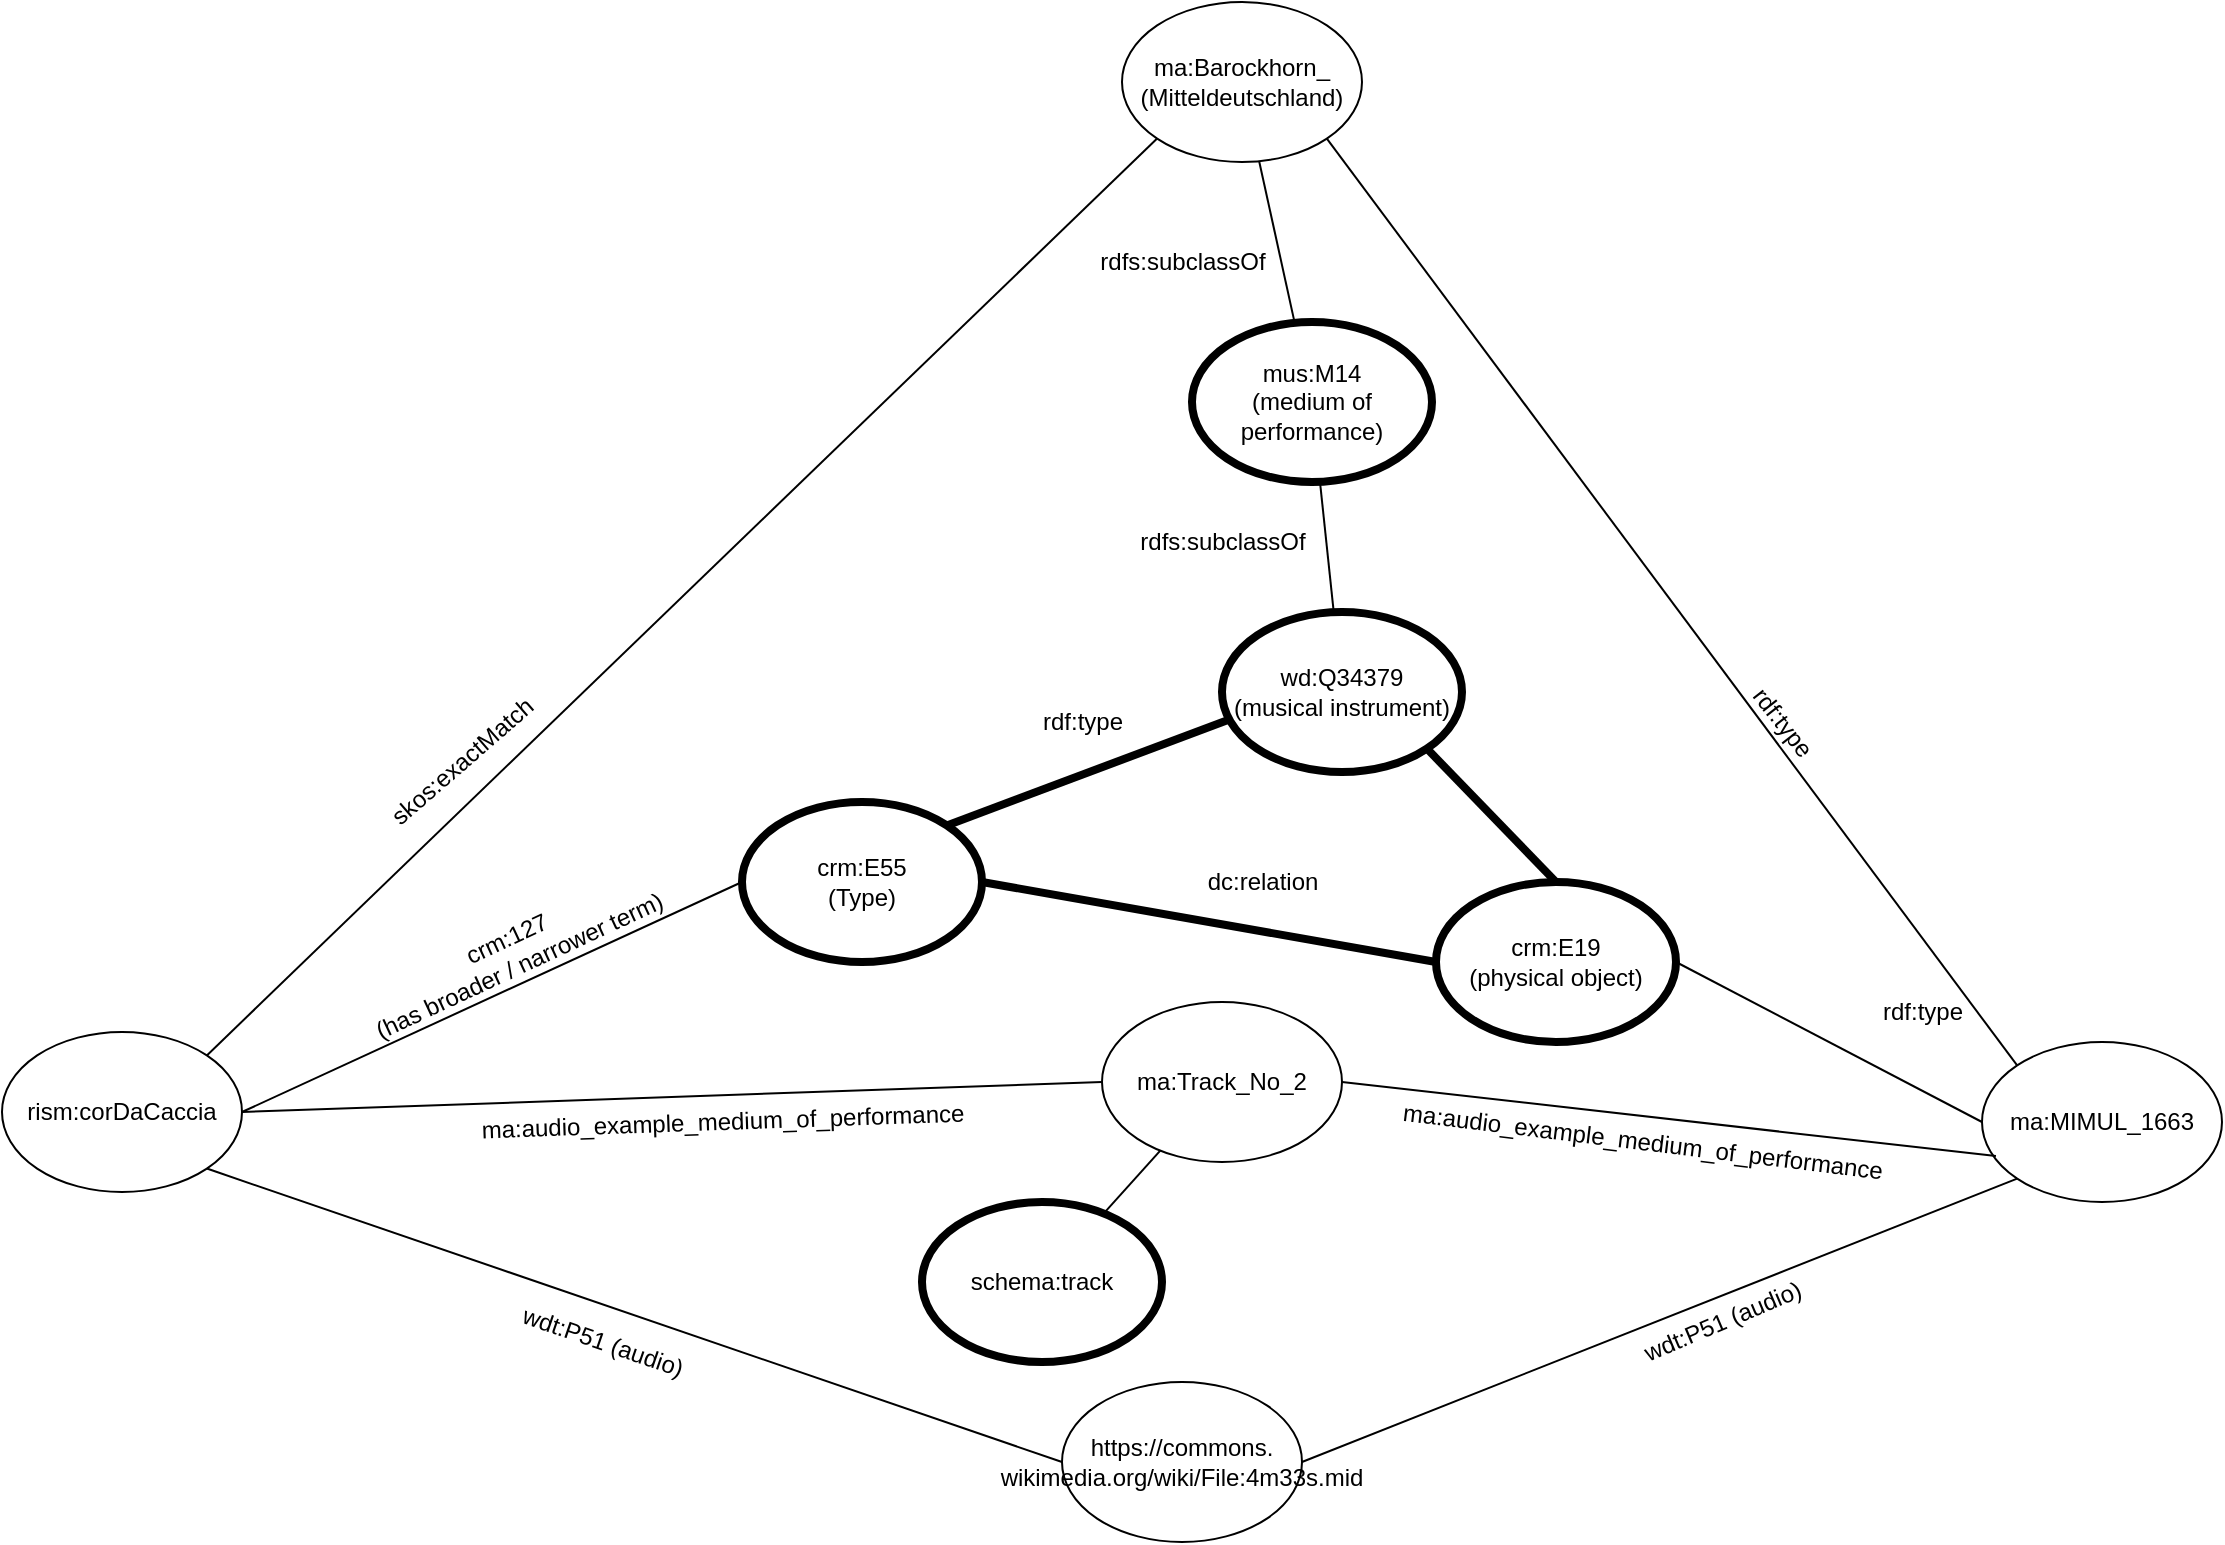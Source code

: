 <mxfile version="13.1.12" type="device"><diagram id="rZ2PwEW_QNEFfJLF4zQg" name="Page-1"><mxGraphModel dx="1773" dy="628" grid="1" gridSize="10" guides="1" tooltips="1" connect="1" arrows="1" fold="1" page="1" pageScale="1" pageWidth="827" pageHeight="1169" math="0" shadow="0"><root><mxCell id="0"/><mxCell id="1" parent="0"/><mxCell id="ipnYYao-t9TJA6yGNGF8-28" style="edgeStyle=none;rounded=0;orthogonalLoop=1;jettySize=auto;html=1;exitX=1;exitY=0;exitDx=0;exitDy=0;entryX=0;entryY=1;entryDx=0;entryDy=0;endArrow=none;endFill=0;" parent="1" source="ipnYYao-t9TJA6yGNGF8-29" target="ipnYYao-t9TJA6yGNGF8-30" edge="1"><mxGeometry relative="1" as="geometry"/></mxCell><mxCell id="7H9MMEaGwzglV8xxlmu9-6" style="edgeStyle=none;rounded=0;orthogonalLoop=1;jettySize=auto;html=1;exitX=1;exitY=0.5;exitDx=0;exitDy=0;entryX=0;entryY=0.5;entryDx=0;entryDy=0;endArrow=none;endFill=0;" edge="1" parent="1" source="ipnYYao-t9TJA6yGNGF8-29" target="7H9MMEaGwzglV8xxlmu9-4"><mxGeometry relative="1" as="geometry"/></mxCell><mxCell id="7H9MMEaGwzglV8xxlmu9-10" style="edgeStyle=none;rounded=0;orthogonalLoop=1;jettySize=auto;html=1;exitX=1;exitY=1;exitDx=0;exitDy=0;entryX=0;entryY=0.5;entryDx=0;entryDy=0;endArrow=none;endFill=0;" edge="1" parent="1" source="ipnYYao-t9TJA6yGNGF8-29" target="7H9MMEaGwzglV8xxlmu9-9"><mxGeometry relative="1" as="geometry"/></mxCell><mxCell id="ipnYYao-t9TJA6yGNGF8-29" value="rism:corDaCaccia" style="ellipse;whiteSpace=wrap;html=1;strokeWidth=1;" parent="1" vertex="1"><mxGeometry x="-10" y="795" width="120" height="80" as="geometry"/></mxCell><mxCell id="ipnYYao-t9TJA6yGNGF8-57" style="edgeStyle=none;rounded=0;orthogonalLoop=1;jettySize=auto;html=1;exitX=1;exitY=1;exitDx=0;exitDy=0;entryX=0;entryY=0;entryDx=0;entryDy=0;endArrow=none;endFill=0;" parent="1" source="ipnYYao-t9TJA6yGNGF8-30" target="_EseaCE7pfvpWXceeyWg-36" edge="1"><mxGeometry relative="1" as="geometry"/></mxCell><mxCell id="qaXrOrbWDvaC4yQ7PtSV-3" value="" style="edgeStyle=none;rounded=0;orthogonalLoop=1;jettySize=auto;html=1;endArrow=none;endFill=0;strokeWidth=1;" parent="1" source="ipnYYao-t9TJA6yGNGF8-30" target="qaXrOrbWDvaC4yQ7PtSV-2" edge="1"><mxGeometry relative="1" as="geometry"/></mxCell><mxCell id="ipnYYao-t9TJA6yGNGF8-30" value="ma:Barockhorn_&lt;br&gt;(Mitteldeutschland)" style="ellipse;whiteSpace=wrap;html=1;strokeWidth=1;" parent="1" vertex="1"><mxGeometry x="550" y="280" width="120" height="80" as="geometry"/></mxCell><mxCell id="7H9MMEaGwzglV8xxlmu9-1" value="" style="rounded=0;orthogonalLoop=1;jettySize=auto;html=1;endArrow=none;endFill=0;" edge="1" parent="1" source="qaXrOrbWDvaC4yQ7PtSV-2" target="_EseaCE7pfvpWXceeyWg-38"><mxGeometry relative="1" as="geometry"/></mxCell><mxCell id="qaXrOrbWDvaC4yQ7PtSV-2" value="mus:M14&lt;br&gt;(medium of performance)" style="ellipse;whiteSpace=wrap;html=1;strokeWidth=4;" parent="1" vertex="1"><mxGeometry x="585" y="440" width="120" height="80" as="geometry"/></mxCell><mxCell id="_EseaCE7pfvpWXceeyWg-37" style="rounded=0;orthogonalLoop=1;jettySize=auto;html=1;exitX=1;exitY=0.5;exitDx=0;exitDy=0;entryX=0;entryY=0.5;entryDx=0;entryDy=0;endArrow=none;endFill=0;strokeWidth=1;" parent="1" source="ipnYYao-t9TJA6yGNGF8-56" target="_EseaCE7pfvpWXceeyWg-36" edge="1"><mxGeometry relative="1" as="geometry"/></mxCell><mxCell id="ipnYYao-t9TJA6yGNGF8-56" value="crm:E19&lt;br&gt;(physical object)" style="ellipse;whiteSpace=wrap;html=1;strokeWidth=4;" parent="1" vertex="1"><mxGeometry x="707" y="720" width="120" height="80" as="geometry"/></mxCell><mxCell id="_EseaCE7pfvpWXceeyWg-1" value="skos:exactMatch" style="text;html=1;align=center;verticalAlign=middle;resizable=0;points=[];autosize=1;rotation=319;" parent="1" vertex="1"><mxGeometry x="170" y="650" width="100" height="20" as="geometry"/></mxCell><mxCell id="_EseaCE7pfvpWXceeyWg-2" value="rdf:type" style="text;html=1;align=center;verticalAlign=middle;resizable=0;points=[];autosize=1;rotation=52;" parent="1" vertex="1"><mxGeometry x="850" y="630" width="60" height="20" as="geometry"/></mxCell><mxCell id="_EseaCE7pfvpWXceeyWg-6" style="rounded=0;orthogonalLoop=1;jettySize=auto;html=1;exitX=0;exitY=0.5;exitDx=0;exitDy=0;entryX=1;entryY=0.5;entryDx=0;entryDy=0;endArrow=none;endFill=0;strokeWidth=1;" parent="1" source="_EseaCE7pfvpWXceeyWg-3" target="ipnYYao-t9TJA6yGNGF8-29" edge="1"><mxGeometry relative="1" as="geometry"><mxPoint x="160" y="760" as="sourcePoint"/></mxGeometry></mxCell><mxCell id="_EseaCE7pfvpWXceeyWg-7" style="rounded=0;orthogonalLoop=1;jettySize=auto;html=1;exitX=1;exitY=0.5;exitDx=0;exitDy=0;entryX=0;entryY=0.5;entryDx=0;entryDy=0;endArrow=none;endFill=0;strokeWidth=4;" parent="1" source="_EseaCE7pfvpWXceeyWg-3" target="ipnYYao-t9TJA6yGNGF8-56" edge="1"><mxGeometry relative="1" as="geometry"/></mxCell><mxCell id="_EseaCE7pfvpWXceeyWg-39" style="edgeStyle=none;rounded=0;orthogonalLoop=1;jettySize=auto;html=1;exitX=1;exitY=0;exitDx=0;exitDy=0;entryX=0.025;entryY=0.675;entryDx=0;entryDy=0;entryPerimeter=0;endArrow=none;endFill=0;strokeWidth=4;" parent="1" source="_EseaCE7pfvpWXceeyWg-3" target="_EseaCE7pfvpWXceeyWg-38" edge="1"><mxGeometry relative="1" as="geometry"/></mxCell><mxCell id="_EseaCE7pfvpWXceeyWg-3" value="crm:E55&lt;br&gt;(Type)" style="ellipse;whiteSpace=wrap;html=1;strokeWidth=4;" parent="1" vertex="1"><mxGeometry x="360" y="680" width="120" height="80" as="geometry"/></mxCell><mxCell id="_EseaCE7pfvpWXceeyWg-19" value="crm:127&lt;br&gt;(has broader / narrower term)" style="text;html=1;align=center;verticalAlign=middle;resizable=0;points=[];autosize=1;rotation=335;" parent="1" vertex="1"><mxGeometry x="160" y="740" width="170" height="30" as="geometry"/></mxCell><mxCell id="_EseaCE7pfvpWXceeyWg-34" value="dc:relation" style="text;html=1;align=center;verticalAlign=middle;resizable=0;points=[];autosize=1;" parent="1" vertex="1"><mxGeometry x="585" y="710" width="70" height="20" as="geometry"/></mxCell><mxCell id="_EseaCE7pfvpWXceeyWg-36" value="ma:MIMUL_1663" style="ellipse;whiteSpace=wrap;html=1;strokeWidth=1;" parent="1" vertex="1"><mxGeometry x="980" y="800" width="120" height="80" as="geometry"/></mxCell><mxCell id="qaXrOrbWDvaC4yQ7PtSV-5" style="rounded=0;orthogonalLoop=1;jettySize=auto;html=1;exitX=1;exitY=1;exitDx=0;exitDy=0;entryX=0.5;entryY=0;entryDx=0;entryDy=0;endArrow=none;endFill=0;strokeWidth=4;" parent="1" source="_EseaCE7pfvpWXceeyWg-38" target="ipnYYao-t9TJA6yGNGF8-56" edge="1"><mxGeometry relative="1" as="geometry"/></mxCell><mxCell id="_EseaCE7pfvpWXceeyWg-38" value="wd:Q34379&lt;br&gt;(musical instrument)" style="ellipse;whiteSpace=wrap;html=1;strokeWidth=4;" parent="1" vertex="1"><mxGeometry x="600" y="585" width="120" height="80" as="geometry"/></mxCell><mxCell id="_EseaCE7pfvpWXceeyWg-40" value="rdf:type" style="text;html=1;align=center;verticalAlign=middle;resizable=0;points=[];autosize=1;" parent="1" vertex="1"><mxGeometry x="500" y="630" width="60" height="20" as="geometry"/></mxCell><mxCell id="_EseaCE7pfvpWXceeyWg-41" value="rdf:type" style="text;html=1;align=center;verticalAlign=middle;resizable=0;points=[];autosize=1;" parent="1" vertex="1"><mxGeometry x="920" y="775" width="60" height="20" as="geometry"/></mxCell><mxCell id="qaXrOrbWDvaC4yQ7PtSV-4" value="rdfs:subclassOf" style="text;html=1;align=center;verticalAlign=middle;resizable=0;points=[];autosize=1;" parent="1" vertex="1"><mxGeometry x="530" y="400" width="100" height="20" as="geometry"/></mxCell><mxCell id="7H9MMEaGwzglV8xxlmu9-2" value="rdfs:subclassOf" style="text;html=1;align=center;verticalAlign=middle;resizable=0;points=[];autosize=1;" vertex="1" parent="1"><mxGeometry x="550" y="540" width="100" height="20" as="geometry"/></mxCell><mxCell id="7H9MMEaGwzglV8xxlmu9-5" value="" style="edgeStyle=none;rounded=0;orthogonalLoop=1;jettySize=auto;html=1;endArrow=none;endFill=0;" edge="1" parent="1" source="7H9MMEaGwzglV8xxlmu9-3" target="7H9MMEaGwzglV8xxlmu9-4"><mxGeometry relative="1" as="geometry"/></mxCell><mxCell id="7H9MMEaGwzglV8xxlmu9-7" style="edgeStyle=none;rounded=0;orthogonalLoop=1;jettySize=auto;html=1;exitX=1;exitY=0.5;exitDx=0;exitDy=0;entryX=0.058;entryY=0.713;entryDx=0;entryDy=0;entryPerimeter=0;endArrow=none;endFill=0;" edge="1" parent="1" source="7H9MMEaGwzglV8xxlmu9-4" target="_EseaCE7pfvpWXceeyWg-36"><mxGeometry relative="1" as="geometry"/></mxCell><mxCell id="7H9MMEaGwzglV8xxlmu9-3" value="schema:track" style="ellipse;whiteSpace=wrap;html=1;strokeWidth=4;" vertex="1" parent="1"><mxGeometry x="450" y="880" width="120" height="80" as="geometry"/></mxCell><mxCell id="7H9MMEaGwzglV8xxlmu9-4" value="ma:Track_No_2" style="ellipse;whiteSpace=wrap;html=1;strokeWidth=1;" vertex="1" parent="1"><mxGeometry x="540" y="780" width="120" height="80" as="geometry"/></mxCell><mxCell id="7H9MMEaGwzglV8xxlmu9-11" style="edgeStyle=none;rounded=0;orthogonalLoop=1;jettySize=auto;html=1;exitX=1;exitY=0.5;exitDx=0;exitDy=0;entryX=0;entryY=1;entryDx=0;entryDy=0;endArrow=none;endFill=0;" edge="1" parent="1" source="7H9MMEaGwzglV8xxlmu9-9" target="_EseaCE7pfvpWXceeyWg-36"><mxGeometry relative="1" as="geometry"/></mxCell><mxCell id="7H9MMEaGwzglV8xxlmu9-9" value="https://commons.&lt;br&gt;wikimedia.org/wiki/File:4m33s.mid" style="ellipse;whiteSpace=wrap;html=1;strokeWidth=1;" vertex="1" parent="1"><mxGeometry x="520" y="970" width="120" height="80" as="geometry"/></mxCell><mxCell id="7H9MMEaGwzglV8xxlmu9-12" value="ma:audio_example_medium_of_performance" style="text;html=1;align=center;verticalAlign=middle;resizable=0;points=[];autosize=1;rotation=358;" vertex="1" parent="1"><mxGeometry x="220" y="830" width="260" height="20" as="geometry"/></mxCell><mxCell id="7H9MMEaGwzglV8xxlmu9-14" value="ma:audio_example_medium_of_performance" style="text;html=1;align=center;verticalAlign=middle;resizable=0;points=[];autosize=1;rotation=7;" vertex="1" parent="1"><mxGeometry x="680" y="840" width="260" height="20" as="geometry"/></mxCell><mxCell id="7H9MMEaGwzglV8xxlmu9-15" value="wdt:P51 (audio)" style="text;html=1;align=center;verticalAlign=middle;resizable=0;points=[];autosize=1;rotation=19;" vertex="1" parent="1"><mxGeometry x="240" y="940" width="100" height="20" as="geometry"/></mxCell><mxCell id="7H9MMEaGwzglV8xxlmu9-16" value="wdt:P51 (audio)" style="text;html=1;align=center;verticalAlign=middle;resizable=0;points=[];autosize=1;rotation=337;" vertex="1" parent="1"><mxGeometry x="800" y="930" width="100" height="20" as="geometry"/></mxCell></root></mxGraphModel></diagram></mxfile>